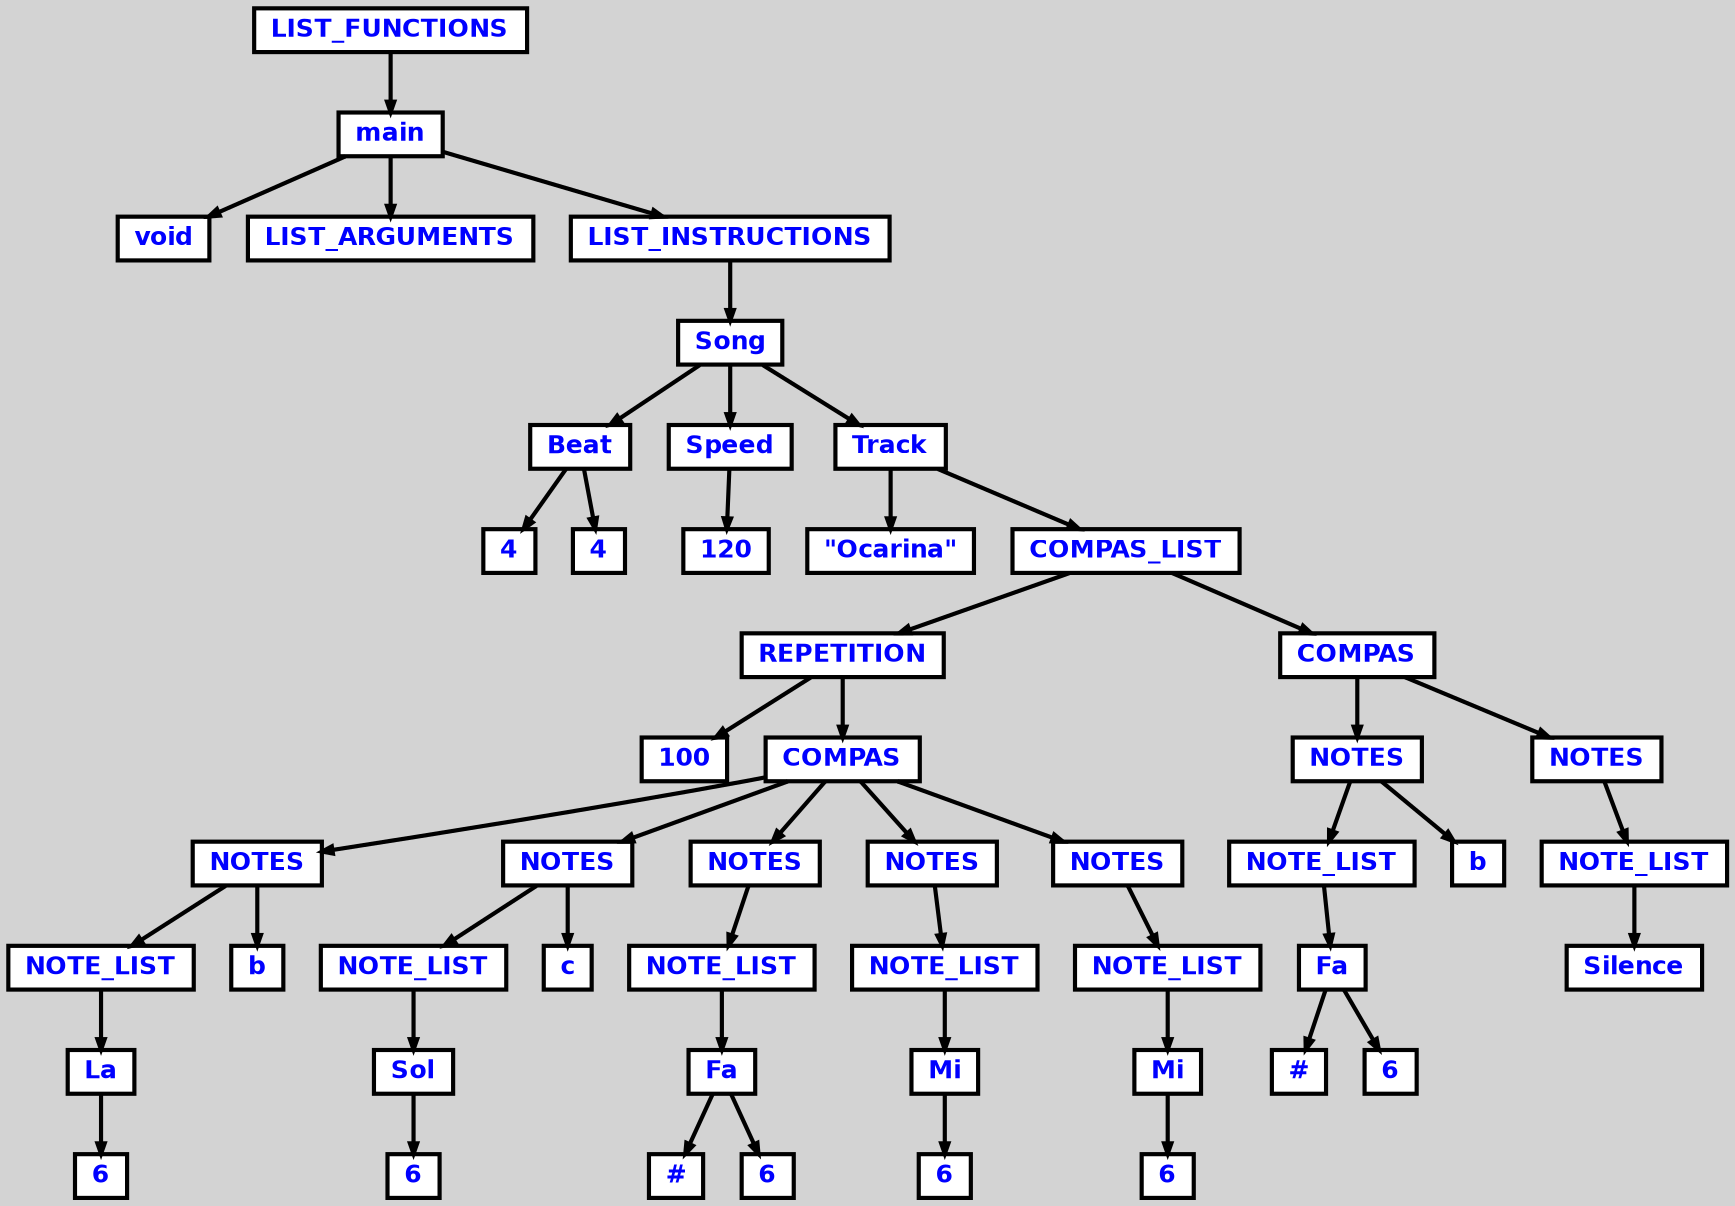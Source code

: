digraph {

	ordering=out;
	ranksep=.4;
	bgcolor="lightgrey"; node [shape=box, fixedsize=false, fontsize=12, fontname="Helvetica-bold", fontcolor="blue"
		width=.25, height=.25, color="black", fillcolor="white", style="filled, solid, bold"];
	edge [arrowsize=.5, color="black", style="bold"]

  n0 [label="LIST_FUNCTIONS"];
  n1 [label="main"];
  n1 [label="main"];
  n2 [label="void"];
  n3 [label="LIST_ARGUMENTS"];
  n4 [label="LIST_INSTRUCTIONS"];
  n4 [label="LIST_INSTRUCTIONS"];
  n5 [label="Song"];
  n5 [label="Song"];
  n6 [label="Beat"];
  n6 [label="Beat"];
  n7 [label="4"];
  n8 [label="4"];
  n9 [label="Speed"];
  n9 [label="Speed"];
  n10 [label="120"];
  n11 [label="Track"];
  n11 [label="Track"];
  n12 [label="\"Ocarina\""];
  n13 [label="COMPAS_LIST"];
  n13 [label="COMPAS_LIST"];
  n14 [label="REPETITION"];
  n14 [label="REPETITION"];
  n15 [label="100"];
  n16 [label="COMPAS"];
  n16 [label="COMPAS"];
  n17 [label="NOTES"];
  n17 [label="NOTES"];
  n18 [label="NOTE_LIST"];
  n18 [label="NOTE_LIST"];
  n19 [label="La"];
  n19 [label="La"];
  n20 [label="6"];
  n21 [label="b"];
  n22 [label="NOTES"];
  n22 [label="NOTES"];
  n23 [label="NOTE_LIST"];
  n23 [label="NOTE_LIST"];
  n24 [label="Sol"];
  n24 [label="Sol"];
  n25 [label="6"];
  n26 [label="c"];
  n27 [label="NOTES"];
  n27 [label="NOTES"];
  n28 [label="NOTE_LIST"];
  n28 [label="NOTE_LIST"];
  n29 [label="Fa"];
  n29 [label="Fa"];
  n30 [label="#"];
  n31 [label="6"];
  n32 [label="NOTES"];
  n32 [label="NOTES"];
  n33 [label="NOTE_LIST"];
  n33 [label="NOTE_LIST"];
  n34 [label="Mi"];
  n34 [label="Mi"];
  n35 [label="6"];
  n36 [label="NOTES"];
  n36 [label="NOTES"];
  n37 [label="NOTE_LIST"];
  n37 [label="NOTE_LIST"];
  n38 [label="Mi"];
  n38 [label="Mi"];
  n39 [label="6"];
  n40 [label="COMPAS"];
  n40 [label="COMPAS"];
  n41 [label="NOTES"];
  n41 [label="NOTES"];
  n42 [label="NOTE_LIST"];
  n42 [label="NOTE_LIST"];
  n43 [label="Fa"];
  n43 [label="Fa"];
  n44 [label="#"];
  n45 [label="6"];
  n46 [label="b"];
  n47 [label="NOTES"];
  n47 [label="NOTES"];
  n48 [label="NOTE_LIST"];
  n48 [label="NOTE_LIST"];
  n49 [label="Silence"];

  n0 -> n1 // "LIST_FUNCTIONS" -> "main"
  n1 -> n2 // "main" -> "void"
  n1 -> n3 // "main" -> "LIST_ARGUMENTS"
  n1 -> n4 // "main" -> "LIST_INSTRUCTIONS"
  n4 -> n5 // "LIST_INSTRUCTIONS" -> "Song"
  n5 -> n6 // "Song" -> "Beat"
  n6 -> n7 // "Beat" -> "4"
  n6 -> n8 // "Beat" -> "4"
  n5 -> n9 // "Song" -> "Speed"
  n9 -> n10 // "Speed" -> "120"
  n5 -> n11 // "Song" -> "Track"
  n11 -> n12 // "Track" -> "\"Ocarina\""
  n11 -> n13 // "Track" -> "COMPAS_LIST"
  n13 -> n14 // "COMPAS_LIST" -> "REPETITION"
  n14 -> n15 // "REPETITION" -> "100"
  n14 -> n16 // "REPETITION" -> "COMPAS"
  n16 -> n17 // "COMPAS" -> "NOTES"
  n17 -> n18 // "NOTES" -> "NOTE_LIST"
  n18 -> n19 // "NOTE_LIST" -> "La"
  n19 -> n20 // "La" -> "6"
  n17 -> n21 // "NOTES" -> "b"
  n16 -> n22 // "COMPAS" -> "NOTES"
  n22 -> n23 // "NOTES" -> "NOTE_LIST"
  n23 -> n24 // "NOTE_LIST" -> "Sol"
  n24 -> n25 // "Sol" -> "6"
  n22 -> n26 // "NOTES" -> "c"
  n16 -> n27 // "COMPAS" -> "NOTES"
  n27 -> n28 // "NOTES" -> "NOTE_LIST"
  n28 -> n29 // "NOTE_LIST" -> "Fa"
  n29 -> n30 // "Fa" -> "#"
  n29 -> n31 // "Fa" -> "6"
  n16 -> n32 // "COMPAS" -> "NOTES"
  n32 -> n33 // "NOTES" -> "NOTE_LIST"
  n33 -> n34 // "NOTE_LIST" -> "Mi"
  n34 -> n35 // "Mi" -> "6"
  n16 -> n36 // "COMPAS" -> "NOTES"
  n36 -> n37 // "NOTES" -> "NOTE_LIST"
  n37 -> n38 // "NOTE_LIST" -> "Mi"
  n38 -> n39 // "Mi" -> "6"
  n13 -> n40 // "COMPAS_LIST" -> "COMPAS"
  n40 -> n41 // "COMPAS" -> "NOTES"
  n41 -> n42 // "NOTES" -> "NOTE_LIST"
  n42 -> n43 // "NOTE_LIST" -> "Fa"
  n43 -> n44 // "Fa" -> "#"
  n43 -> n45 // "Fa" -> "6"
  n41 -> n46 // "NOTES" -> "b"
  n40 -> n47 // "COMPAS" -> "NOTES"
  n47 -> n48 // "NOTES" -> "NOTE_LIST"
  n48 -> n49 // "NOTE_LIST" -> "Silence"

}
